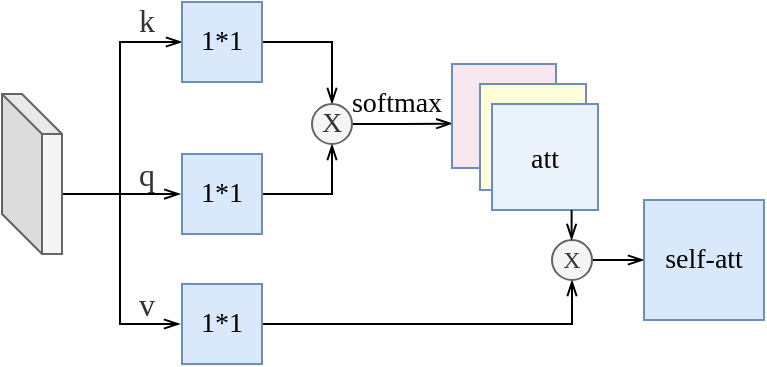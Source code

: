 <mxfile version="15.4.2" type="github">
  <diagram id="e5c_-zffoZMua6HEfUIk" name="Page-1">
    <mxGraphModel dx="658" dy="343" grid="0" gridSize="10" guides="1" tooltips="1" connect="1" arrows="1" fold="1" page="1" pageScale="1" pageWidth="400" pageHeight="200" math="0" shadow="0">
      <root>
        <mxCell id="0" />
        <mxCell id="1" parent="0" />
        <mxCell id="9gje_V4jAHg-oB1P-Pxg-11" style="edgeStyle=orthogonalEdgeStyle;rounded=0;orthogonalLoop=1;jettySize=auto;html=1;exitX=1;exitY=0.5;exitDx=0;exitDy=0;entryX=0.5;entryY=0;entryDx=0;entryDy=0;endArrow=openThin;endFill=0;strokeWidth=1;" parent="1" source="dh9h-H0bZQw_cXQ3_Itg-5" target="9gje_V4jAHg-oB1P-Pxg-10" edge="1">
          <mxGeometry relative="1" as="geometry">
            <mxPoint x="138" y="25.5" as="sourcePoint" />
          </mxGeometry>
        </mxCell>
        <mxCell id="9gje_V4jAHg-oB1P-Pxg-12" style="edgeStyle=orthogonalEdgeStyle;rounded=0;orthogonalLoop=1;jettySize=auto;html=1;exitX=1;exitY=0.5;exitDx=0;exitDy=0;entryX=0.5;entryY=1;entryDx=0;entryDy=0;endArrow=openThin;endFill=0;strokeWidth=1;" parent="1" source="9gje_V4jAHg-oB1P-Pxg-3" target="9gje_V4jAHg-oB1P-Pxg-10" edge="1">
          <mxGeometry relative="1" as="geometry" />
        </mxCell>
        <mxCell id="9gje_V4jAHg-oB1P-Pxg-3" value="&lt;font style=&quot;font-size: 14px&quot; face=&quot;Times New Roman&quot;&gt;1*1&lt;/font&gt;" style="whiteSpace=wrap;html=1;aspect=fixed;fillColor=#dae8fc;strokeColor=#6c8ebf;" parent="1" vertex="1">
          <mxGeometry x="97" y="90" width="40" height="40" as="geometry" />
        </mxCell>
        <mxCell id="9gje_V4jAHg-oB1P-Pxg-18" style="edgeStyle=orthogonalEdgeStyle;rounded=0;orthogonalLoop=1;jettySize=auto;html=1;exitX=1;exitY=0.5;exitDx=0;exitDy=0;entryX=0.5;entryY=1;entryDx=0;entryDy=0;strokeWidth=1;endArrow=openThin;endFill=0;" parent="1" source="dh9h-H0bZQw_cXQ3_Itg-7" target="9gje_V4jAHg-oB1P-Pxg-16" edge="1">
          <mxGeometry relative="1" as="geometry">
            <mxPoint x="147" y="185" as="sourcePoint" />
          </mxGeometry>
        </mxCell>
        <mxCell id="dh9h-H0bZQw_cXQ3_Itg-4" style="edgeStyle=orthogonalEdgeStyle;rounded=0;orthogonalLoop=1;jettySize=auto;html=1;exitX=1;exitY=0.5;exitDx=0;exitDy=0;endArrow=openThin;endFill=0;strokeWidth=1;entryX=0.003;entryY=0.573;entryDx=0;entryDy=0;entryPerimeter=0;" parent="1" source="9gje_V4jAHg-oB1P-Pxg-10" target="9gje_V4jAHg-oB1P-Pxg-15" edge="1">
          <mxGeometry relative="1" as="geometry">
            <mxPoint x="226.064" y="75.056" as="targetPoint" />
          </mxGeometry>
        </mxCell>
        <mxCell id="9gje_V4jAHg-oB1P-Pxg-10" value="&lt;font style=&quot;font-size: 14px&quot; face=&quot;Times New Roman&quot;&gt;X&lt;/font&gt;" style="ellipse;whiteSpace=wrap;html=1;aspect=fixed;fillColor=#f5f5f5;strokeColor=#666666;fontColor=#333333;" parent="1" vertex="1">
          <mxGeometry x="162" y="65" width="20" height="20" as="geometry" />
        </mxCell>
        <mxCell id="9gje_V4jAHg-oB1P-Pxg-14" value="&lt;font face=&quot;Times New Roman&quot; style=&quot;font-size: 14px&quot;&gt;softmax&lt;/font&gt;" style="text;html=1;resizable=0;autosize=1;align=center;verticalAlign=middle;points=[];fillColor=none;strokeColor=none;rounded=0;" parent="1" vertex="1">
          <mxGeometry x="176" y="56" width="56" height="17" as="geometry" />
        </mxCell>
        <mxCell id="9gje_V4jAHg-oB1P-Pxg-15" value="" style="whiteSpace=wrap;html=1;aspect=fixed;fillColor=#F8E7EE;strokeColor=#6c8ebf;" parent="1" vertex="1">
          <mxGeometry x="232" y="45" width="52" height="52" as="geometry" />
        </mxCell>
        <mxCell id="9gje_V4jAHg-oB1P-Pxg-19" style="edgeStyle=orthogonalEdgeStyle;rounded=0;orthogonalLoop=1;jettySize=auto;html=1;exitX=1;exitY=0.5;exitDx=0;exitDy=0;entryX=0;entryY=0.5;entryDx=0;entryDy=0;strokeWidth=1;strokeColor=#000000;endArrow=openThin;endFill=0;" parent="1" source="9gje_V4jAHg-oB1P-Pxg-16" target="9gje_V4jAHg-oB1P-Pxg-20" edge="1">
          <mxGeometry relative="1" as="geometry">
            <mxPoint x="352" y="145" as="targetPoint" />
          </mxGeometry>
        </mxCell>
        <mxCell id="9gje_V4jAHg-oB1P-Pxg-16" value="&lt;font face=&quot;Times New Roman&quot;&gt;X&lt;/font&gt;" style="ellipse;whiteSpace=wrap;html=1;aspect=fixed;fillColor=#f5f5f5;strokeColor=#666666;fontColor=#333333;" parent="1" vertex="1">
          <mxGeometry x="282" y="133" width="20" height="20" as="geometry" />
        </mxCell>
        <mxCell id="9gje_V4jAHg-oB1P-Pxg-20" value="&lt;font face=&quot;Times New Roman&quot; style=&quot;font-size: 14px&quot;&gt;self-att&lt;/font&gt;" style="whiteSpace=wrap;html=1;aspect=fixed;fillColor=#dae8fc;strokeColor=#6c8ebf;" parent="1" vertex="1">
          <mxGeometry x="328" y="113" width="60" height="60" as="geometry" />
        </mxCell>
        <mxCell id="dh9h-H0bZQw_cXQ3_Itg-2" style="edgeStyle=orthogonalEdgeStyle;rounded=0;orthogonalLoop=1;jettySize=auto;html=1;exitX=0;exitY=0;exitDx=30;exitDy=50;exitPerimeter=0;strokeWidth=1;endArrow=openThin;endFill=0;entryX=0;entryY=0.5;entryDx=0;entryDy=0;" parent="1" source="eC1C0tQg5qfdY3fukHSV-1" target="dh9h-H0bZQw_cXQ3_Itg-5" edge="1">
          <mxGeometry relative="1" as="geometry">
            <mxPoint x="97" y="39" as="targetPoint" />
            <Array as="points">
              <mxPoint x="66" y="110" />
              <mxPoint x="66" y="34" />
            </Array>
          </mxGeometry>
        </mxCell>
        <mxCell id="dh9h-H0bZQw_cXQ3_Itg-6" style="edgeStyle=orthogonalEdgeStyle;rounded=0;orthogonalLoop=1;jettySize=auto;html=1;exitX=0;exitY=0;exitDx=30.0;exitDy=50;exitPerimeter=0;endArrow=openThin;endFill=0;strokeWidth=1;" parent="1" source="eC1C0tQg5qfdY3fukHSV-1" edge="1">
          <mxGeometry relative="1" as="geometry">
            <mxPoint x="96.139" y="110.039" as="targetPoint" />
          </mxGeometry>
        </mxCell>
        <mxCell id="dh9h-H0bZQw_cXQ3_Itg-8" style="edgeStyle=orthogonalEdgeStyle;rounded=0;orthogonalLoop=1;jettySize=auto;html=1;exitX=0;exitY=0;exitDx=30;exitDy=50;exitPerimeter=0;entryX=0;entryY=0.5;entryDx=0;entryDy=0;endArrow=openThin;endFill=0;strokeWidth=1;" parent="1" edge="1">
          <mxGeometry relative="1" as="geometry">
            <mxPoint x="36" y="110" as="sourcePoint" />
            <mxPoint x="96" y="175" as="targetPoint" />
            <Array as="points">
              <mxPoint x="66" y="110" />
              <mxPoint x="66" y="175" />
            </Array>
          </mxGeometry>
        </mxCell>
        <mxCell id="eC1C0tQg5qfdY3fukHSV-1" value="" style="shape=cube;whiteSpace=wrap;html=1;boundedLbl=1;backgroundOutline=1;darkOpacity=0.05;darkOpacity2=0.1;strokeColor=#666666;fillColor=#f5f5f5;fontColor=#333333;" parent="1" vertex="1">
          <mxGeometry x="7" y="60" width="30" height="80" as="geometry" />
        </mxCell>
        <mxCell id="eC1C0tQg5qfdY3fukHSV-2" value="" style="whiteSpace=wrap;html=1;aspect=fixed;fillColor=#FEFFD9;strokeColor=#6c8ebf;" parent="1" vertex="1">
          <mxGeometry x="246" y="55" width="53" height="53" as="geometry" />
        </mxCell>
        <mxCell id="eC1C0tQg5qfdY3fukHSV-3" value="&lt;span style=&quot;font-size: 14px&quot;&gt;&lt;font face=&quot;Times New Roman&quot; style=&quot;font-size: 14px&quot;&gt;att&lt;/font&gt;&lt;/span&gt;" style="whiteSpace=wrap;html=1;aspect=fixed;fillColor=#EAF3FC;strokeColor=#6c8ebf;" parent="1" vertex="1">
          <mxGeometry x="252" y="65" width="53" height="53" as="geometry" />
        </mxCell>
        <mxCell id="eC1C0tQg5qfdY3fukHSV-5" value="" style="endArrow=openThin;html=1;strokeColor=#000000;strokeWidth=1;entryX=0.5;entryY=0;entryDx=0;entryDy=0;endFill=0;" parent="1" edge="1">
          <mxGeometry width="50" height="50" relative="1" as="geometry">
            <mxPoint x="291.8" y="118" as="sourcePoint" />
            <mxPoint x="291.8" y="133" as="targetPoint" />
          </mxGeometry>
        </mxCell>
        <mxCell id="eC1C0tQg5qfdY3fukHSV-6" value="&lt;span style=&quot;color: rgb(51 , 51 , 51) ; font-family: &amp;#34;pingfang sc&amp;#34; , &amp;#34;lantinghei sc&amp;#34; , &amp;#34;microsoft yahei&amp;#34; , &amp;#34;arial&amp;#34; , , sans-serif , &amp;#34;tahoma&amp;#34; ; font-size: 16px ; background-color: rgb(255 , 255 , 255)&quot;&gt;&lt;font face=&quot;Times New Roman&quot;&gt;k&lt;/font&gt;&lt;/span&gt;" style="text;html=1;resizable=0;autosize=1;align=center;verticalAlign=middle;points=[];fillColor=none;strokeColor=none;rounded=0;" parent="1" vertex="1">
          <mxGeometry x="70" y="13" width="18" height="19" as="geometry" />
        </mxCell>
        <mxCell id="eC1C0tQg5qfdY3fukHSV-7" value="&lt;span style=&quot;color: rgb(51 , 51 , 51) ; font-family: &amp;#34;pingfang sc&amp;#34; , &amp;#34;lantinghei sc&amp;#34; , &amp;#34;microsoft yahei&amp;#34; , &amp;#34;arial&amp;#34; , , sans-serif , &amp;#34;tahoma&amp;#34; ; font-size: 16px ; background-color: rgb(255 , 255 , 255)&quot;&gt;&lt;font face=&quot;Times New Roman&quot;&gt;q&lt;/font&gt;&lt;/span&gt;" style="text;html=1;resizable=0;autosize=1;align=center;verticalAlign=middle;points=[];fillColor=none;strokeColor=none;rounded=0;" parent="1" vertex="1">
          <mxGeometry x="70" y="90" width="18" height="19" as="geometry" />
        </mxCell>
        <mxCell id="eC1C0tQg5qfdY3fukHSV-8" value="&lt;span style=&quot;color: rgb(51 , 51 , 51) ; font-family: &amp;#34;pingfang sc&amp;#34; , &amp;#34;lantinghei sc&amp;#34; , &amp;#34;microsoft yahei&amp;#34; , &amp;#34;arial&amp;#34; , , sans-serif , &amp;#34;tahoma&amp;#34; ; font-size: 16px ; background-color: rgb(255 , 255 , 255)&quot;&gt;&lt;font face=&quot;Times New Roman&quot;&gt;v&lt;/font&gt;&lt;/span&gt;" style="text;html=1;resizable=0;autosize=1;align=center;verticalAlign=middle;points=[];fillColor=none;strokeColor=none;rounded=0;" parent="1" vertex="1">
          <mxGeometry x="70" y="155" width="18" height="19" as="geometry" />
        </mxCell>
        <mxCell id="dh9h-H0bZQw_cXQ3_Itg-5" value="&lt;font style=&quot;font-size: 14px&quot; face=&quot;Times New Roman&quot;&gt;1*1&lt;/font&gt;" style="whiteSpace=wrap;html=1;aspect=fixed;fillColor=#dae8fc;strokeColor=#6c8ebf;" parent="1" vertex="1">
          <mxGeometry x="97" y="14" width="40" height="40" as="geometry" />
        </mxCell>
        <mxCell id="dh9h-H0bZQw_cXQ3_Itg-7" value="&lt;font style=&quot;font-size: 14px&quot; face=&quot;Times New Roman&quot;&gt;1*1&lt;/font&gt;" style="whiteSpace=wrap;html=1;aspect=fixed;fillColor=#dae8fc;strokeColor=#6c8ebf;" parent="1" vertex="1">
          <mxGeometry x="97" y="155" width="40" height="40" as="geometry" />
        </mxCell>
      </root>
    </mxGraphModel>
  </diagram>
</mxfile>
